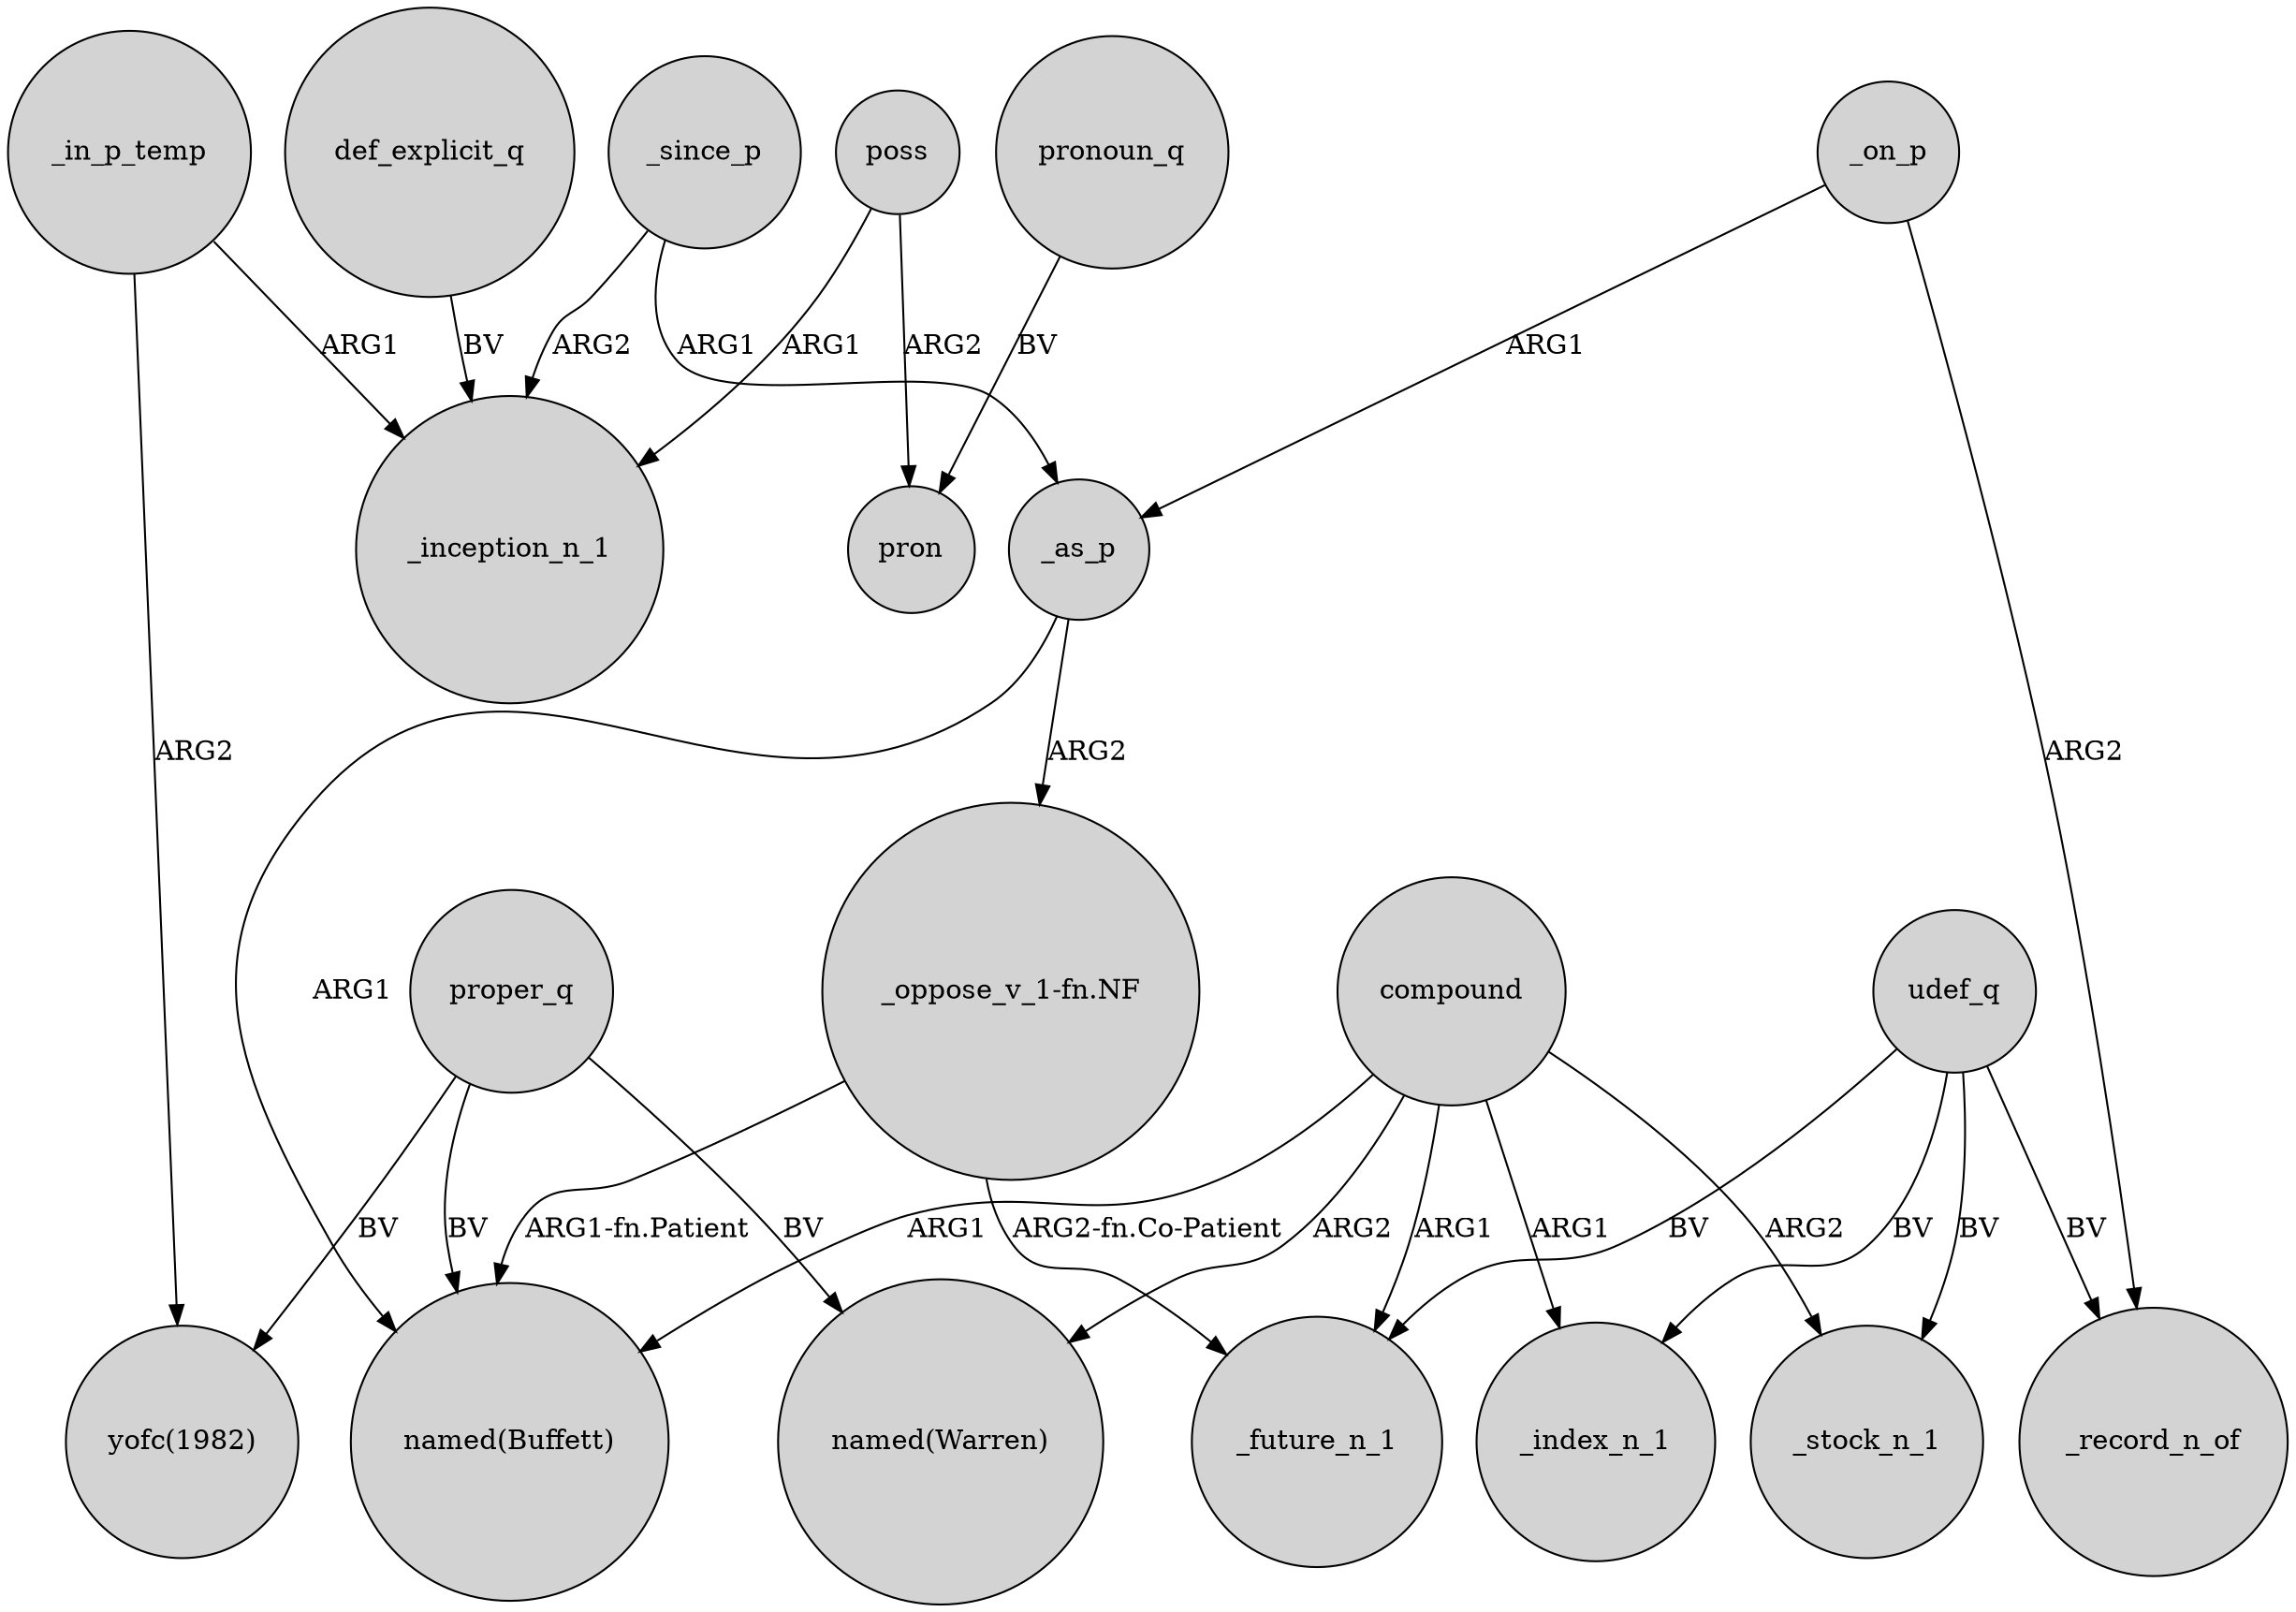digraph {
	node [shape=circle style=filled]
	compound -> "named(Warren)" [label=ARG2]
	proper_q -> "yofc(1982)" [label=BV]
	"_oppose_v_1-fn.NF" -> "named(Buffett)" [label="ARG1-fn.Patient"]
	compound -> _future_n_1 [label=ARG1]
	_since_p -> _inception_n_1 [label=ARG2]
	poss -> pron [label=ARG2]
	udef_q -> _record_n_of [label=BV]
	udef_q -> _index_n_1 [label=BV]
	_on_p -> _as_p [label=ARG1]
	"_oppose_v_1-fn.NF" -> _future_n_1 [label="ARG2-fn.Co-Patient"]
	_on_p -> _record_n_of [label=ARG2]
	compound -> _stock_n_1 [label=ARG2]
	_as_p -> "_oppose_v_1-fn.NF" [label=ARG2]
	pronoun_q -> pron [label=BV]
	def_explicit_q -> _inception_n_1 [label=BV]
	_in_p_temp -> _inception_n_1 [label=ARG1]
	udef_q -> _stock_n_1 [label=BV]
	proper_q -> "named(Buffett)" [label=BV]
	udef_q -> _future_n_1 [label=BV]
	_as_p -> "named(Buffett)" [label=ARG1]
	_in_p_temp -> "yofc(1982)" [label=ARG2]
	_since_p -> _as_p [label=ARG1]
	poss -> _inception_n_1 [label=ARG1]
	compound -> "named(Buffett)" [label=ARG1]
	proper_q -> "named(Warren)" [label=BV]
	compound -> _index_n_1 [label=ARG1]
}
